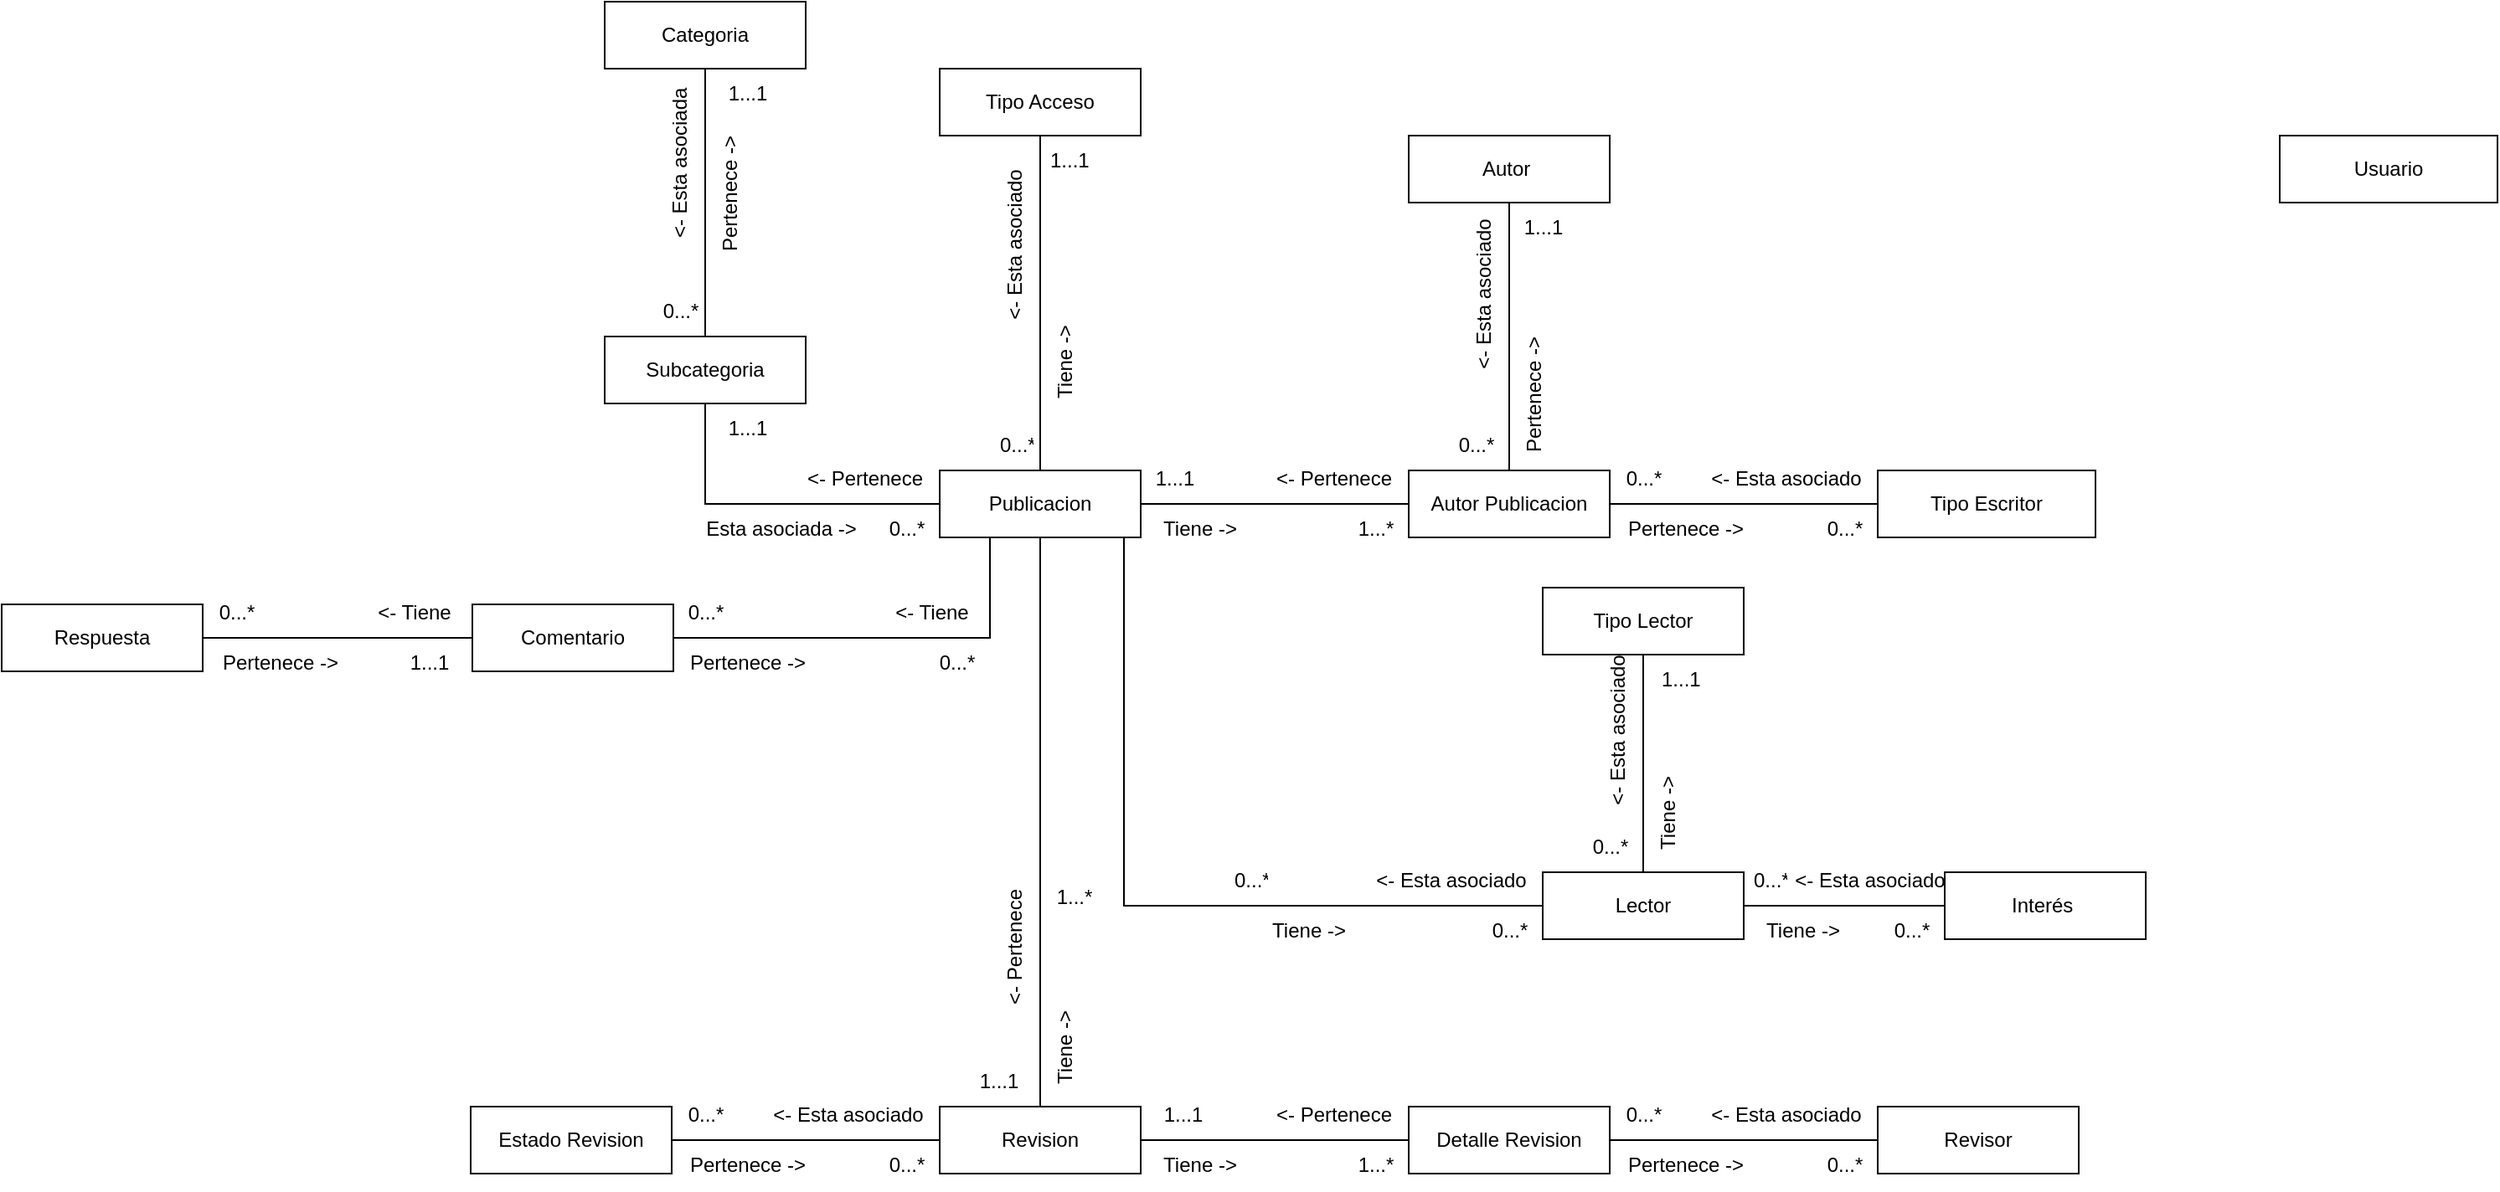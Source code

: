 <mxfile version="21.0.2" type="onedrive"><diagram name="Página-1" id="3qU0cEH95PZRZBuwhE8Y"><mxGraphModel grid="1" page="1" gridSize="10" guides="1" tooltips="1" connect="1" arrows="1" fold="1" pageScale="1" pageWidth="850" pageHeight="1100" math="0" shadow="0"><root><mxCell id="0"/><mxCell id="1" parent="0"/><mxCell id="TWVGEdONUpBeqC1NYzw9-39" style="edgeStyle=orthogonalEdgeStyle;rounded=0;orthogonalLoop=1;jettySize=auto;html=1;exitX=0;exitY=0.5;exitDx=0;exitDy=0;entryX=0.5;entryY=1;entryDx=0;entryDy=0;endArrow=none;endFill=0;movable=0;resizable=0;rotatable=0;deletable=0;editable=0;locked=1;connectable=0;" edge="1" parent="1" source="TWVGEdONUpBeqC1NYzw9-29" target="TWVGEdONUpBeqC1NYzw9-38"><mxGeometry relative="1" as="geometry"><mxPoint x="190" y="299.947" as="targetPoint"/></mxGeometry></mxCell><mxCell id="TWVGEdONUpBeqC1NYzw9-53" style="edgeStyle=orthogonalEdgeStyle;rounded=0;orthogonalLoop=1;jettySize=auto;html=1;exitX=1;exitY=0.5;exitDx=0;exitDy=0;endArrow=none;endFill=0;movable=0;resizable=0;rotatable=0;deletable=0;editable=0;locked=1;connectable=0;" edge="1" parent="1" source="TWVGEdONUpBeqC1NYzw9-29" target="TWVGEdONUpBeqC1NYzw9-52"><mxGeometry relative="1" as="geometry"/></mxCell><mxCell id="TWVGEdONUpBeqC1NYzw9-73" style="edgeStyle=orthogonalEdgeStyle;orthogonalLoop=1;jettySize=auto;html=1;exitX=0.5;exitY=1;exitDx=0;exitDy=0;endArrow=none;endFill=0;rounded=0;movable=0;resizable=0;rotatable=0;deletable=0;editable=0;locked=1;connectable=0;" edge="1" parent="1" source="TWVGEdONUpBeqC1NYzw9-29" target="TWVGEdONUpBeqC1NYzw9-72"><mxGeometry relative="1" as="geometry"/></mxCell><mxCell id="8lJqWoSzJUp6W41D-qKs-16" style="edgeStyle=orthogonalEdgeStyle;rounded=0;orthogonalLoop=1;jettySize=auto;html=1;exitX=0.25;exitY=1;exitDx=0;exitDy=0;entryX=1;entryY=0.5;entryDx=0;entryDy=0;movable=0;resizable=0;rotatable=0;deletable=0;editable=0;locked=1;connectable=0;endArrow=none;endFill=0;" edge="1" parent="1" source="TWVGEdONUpBeqC1NYzw9-29" target="8lJqWoSzJUp6W41D-qKs-15"><mxGeometry relative="1" as="geometry"/></mxCell><mxCell id="O9ZLOXO8K0fChxrOChW--8" style="edgeStyle=orthogonalEdgeStyle;rounded=0;orthogonalLoop=1;jettySize=auto;html=1;exitX=0.75;exitY=1;exitDx=0;exitDy=0;entryX=0;entryY=0.5;entryDx=0;entryDy=0;endArrow=none;endFill=0;" edge="1" parent="1" source="TWVGEdONUpBeqC1NYzw9-29" target="O9ZLOXO8K0fChxrOChW--7"><mxGeometry relative="1" as="geometry"><Array as="points"><mxPoint x="350" y="320"/><mxPoint x="350" y="540"/></Array></mxGeometry></mxCell><mxCell id="TWVGEdONUpBeqC1NYzw9-29" value="Publicacion" style="rounded=0;whiteSpace=wrap;html=1;movable=0;resizable=0;rotatable=0;deletable=0;editable=0;locked=1;connectable=0;" vertex="1" parent="1"><mxGeometry x="240" y="280" width="120" height="40" as="geometry"/></mxCell><mxCell id="TWVGEdONUpBeqC1NYzw9-31" style="edgeStyle=orthogonalEdgeStyle;rounded=0;orthogonalLoop=1;jettySize=auto;html=1;exitX=0.5;exitY=1;exitDx=0;exitDy=0;endArrow=none;endFill=0;movable=0;resizable=0;rotatable=0;deletable=0;editable=0;locked=1;connectable=0;" edge="1" parent="1" source="TWVGEdONUpBeqC1NYzw9-30" target="TWVGEdONUpBeqC1NYzw9-29"><mxGeometry relative="1" as="geometry"/></mxCell><mxCell id="TWVGEdONUpBeqC1NYzw9-30" value="Tipo Acceso" style="rounded=0;whiteSpace=wrap;html=1;movable=0;resizable=0;rotatable=0;deletable=0;editable=0;locked=1;connectable=0;" vertex="1" parent="1"><mxGeometry x="240" y="40" width="120" height="40" as="geometry"/></mxCell><mxCell id="TWVGEdONUpBeqC1NYzw9-32" value="&amp;lt;- Esta asociado" style="text;html=1;strokeColor=none;fillColor=none;align=center;verticalAlign=middle;whiteSpace=wrap;rounded=0;rotation=-90;movable=0;resizable=0;rotatable=0;deletable=0;editable=0;locked=1;connectable=0;" vertex="1" parent="1"><mxGeometry x="220" y="130" width="130" height="30" as="geometry"/></mxCell><mxCell id="TWVGEdONUpBeqC1NYzw9-33" value="Tiene -&amp;gt;" style="text;html=1;strokeColor=none;fillColor=none;align=center;verticalAlign=middle;whiteSpace=wrap;rounded=0;rotation=270;movable=0;resizable=0;rotatable=0;deletable=0;editable=0;locked=1;connectable=0;" vertex="1" parent="1"><mxGeometry x="250" y="200" width="130" height="30" as="geometry"/></mxCell><mxCell id="TWVGEdONUpBeqC1NYzw9-34" value="0...*" style="text;strokeColor=none;fillColor=none;align=left;verticalAlign=middle;spacingLeft=4;spacingRight=4;overflow=hidden;points=[[0,0.5],[1,0.5]];portConstraint=eastwest;rotatable=0;whiteSpace=wrap;html=1;movable=0;resizable=0;deletable=0;editable=0;locked=1;connectable=0;" vertex="1" parent="1"><mxGeometry x="270" y="250" width="30" height="30" as="geometry"/></mxCell><mxCell id="TWVGEdONUpBeqC1NYzw9-35" value="1...1" style="text;strokeColor=none;fillColor=none;align=left;verticalAlign=middle;spacingLeft=4;spacingRight=4;overflow=hidden;points=[[0,0.5],[1,0.5]];portConstraint=eastwest;rotatable=0;whiteSpace=wrap;html=1;movable=0;resizable=0;deletable=0;editable=0;locked=1;connectable=0;" vertex="1" parent="1"><mxGeometry x="300" y="80" width="40" height="30" as="geometry"/></mxCell><mxCell id="TWVGEdONUpBeqC1NYzw9-38" value="Subcategoria" style="rounded=0;whiteSpace=wrap;html=1;movable=0;resizable=0;rotatable=0;deletable=0;editable=0;locked=1;connectable=0;" vertex="1" parent="1"><mxGeometry x="40" y="200" width="120" height="40" as="geometry"/></mxCell><mxCell id="TWVGEdONUpBeqC1NYzw9-40" value="&amp;lt;- Pertenece" style="text;html=1;align=center;verticalAlign=middle;resizable=0;points=[];autosize=1;strokeColor=none;fillColor=none;movable=0;rotatable=0;deletable=0;editable=0;locked=1;connectable=0;" vertex="1" parent="1"><mxGeometry x="150" y="270" width="90" height="30" as="geometry"/></mxCell><mxCell id="TWVGEdONUpBeqC1NYzw9-41" value="1...1" style="text;html=1;align=center;verticalAlign=middle;resizable=0;points=[];autosize=1;strokeColor=none;fillColor=none;movable=0;rotatable=0;deletable=0;editable=0;locked=1;connectable=0;" vertex="1" parent="1"><mxGeometry x="100" y="240" width="50" height="30" as="geometry"/></mxCell><mxCell id="TWVGEdONUpBeqC1NYzw9-42" value="Esta asociada -&amp;gt;" style="text;html=1;align=center;verticalAlign=middle;resizable=0;points=[];autosize=1;strokeColor=none;fillColor=none;movable=0;rotatable=0;deletable=0;editable=0;locked=1;connectable=0;" vertex="1" parent="1"><mxGeometry x="90" y="300" width="110" height="30" as="geometry"/></mxCell><mxCell id="TWVGEdONUpBeqC1NYzw9-44" value="0...*" style="text;html=1;align=center;verticalAlign=middle;resizable=0;points=[];autosize=1;strokeColor=none;fillColor=none;movable=0;rotatable=0;deletable=0;editable=0;locked=1;connectable=0;" vertex="1" parent="1"><mxGeometry x="200" y="300" width="40" height="30" as="geometry"/></mxCell><mxCell id="TWVGEdONUpBeqC1NYzw9-47" style="edgeStyle=orthogonalEdgeStyle;rounded=0;orthogonalLoop=1;jettySize=auto;html=1;exitX=0.5;exitY=1;exitDx=0;exitDy=0;endArrow=none;endFill=0;movable=0;resizable=0;rotatable=0;deletable=0;editable=0;locked=1;connectable=0;" edge="1" parent="1" source="TWVGEdONUpBeqC1NYzw9-46" target="TWVGEdONUpBeqC1NYzw9-38"><mxGeometry relative="1" as="geometry"/></mxCell><mxCell id="TWVGEdONUpBeqC1NYzw9-46" value="Categoria" style="rounded=0;whiteSpace=wrap;html=1;movable=0;resizable=0;rotatable=0;deletable=0;editable=0;locked=1;connectable=0;" vertex="1" parent="1"><mxGeometry x="40" width="120" height="40" as="geometry"/></mxCell><mxCell id="TWVGEdONUpBeqC1NYzw9-48" value="Pertenece -&amp;gt;" style="text;html=1;align=center;verticalAlign=middle;resizable=0;points=[];autosize=1;strokeColor=none;fillColor=none;rotation=270;movable=0;rotatable=0;deletable=0;editable=0;locked=1;connectable=0;" vertex="1" parent="1"><mxGeometry x="70" y="100" width="90" height="30" as="geometry"/></mxCell><mxCell id="TWVGEdONUpBeqC1NYzw9-49" value="1...1" style="text;html=1;align=center;verticalAlign=middle;resizable=0;points=[];autosize=1;strokeColor=none;fillColor=none;movable=0;rotatable=0;deletable=0;editable=0;locked=1;connectable=0;" vertex="1" parent="1"><mxGeometry x="100" y="40" width="50" height="30" as="geometry"/></mxCell><mxCell id="TWVGEdONUpBeqC1NYzw9-50" value="&amp;lt;- Esta asociada&amp;nbsp;" style="text;html=1;align=center;verticalAlign=middle;resizable=0;points=[];autosize=1;strokeColor=none;fillColor=none;rotation=270;movable=0;rotatable=0;deletable=0;editable=0;locked=1;connectable=0;" vertex="1" parent="1"><mxGeometry x="25" y="80" width="120" height="30" as="geometry"/></mxCell><mxCell id="TWVGEdONUpBeqC1NYzw9-51" value="0...*" style="text;html=1;align=center;verticalAlign=middle;resizable=0;points=[];autosize=1;strokeColor=none;fillColor=none;movable=0;rotatable=0;deletable=0;editable=0;locked=1;connectable=0;" vertex="1" parent="1"><mxGeometry x="65" y="170" width="40" height="30" as="geometry"/></mxCell><mxCell id="TWVGEdONUpBeqC1NYzw9-66" style="edgeStyle=orthogonalEdgeStyle;rounded=0;orthogonalLoop=1;jettySize=auto;html=1;endArrow=none;endFill=0;movable=0;resizable=0;rotatable=0;deletable=0;editable=0;locked=1;connectable=0;" edge="1" parent="1" source="TWVGEdONUpBeqC1NYzw9-52" target="TWVGEdONUpBeqC1NYzw9-64"><mxGeometry relative="1" as="geometry"/></mxCell><mxCell id="TWVGEdONUpBeqC1NYzw9-52" value="Autor Publicacion" style="rounded=0;whiteSpace=wrap;html=1;movable=0;resizable=0;rotatable=0;deletable=0;editable=0;locked=1;connectable=0;" vertex="1" parent="1"><mxGeometry x="520" y="280" width="120" height="40" as="geometry"/></mxCell><mxCell id="TWVGEdONUpBeqC1NYzw9-54" value="Tiene -&amp;gt;" style="text;html=1;align=center;verticalAlign=middle;resizable=0;points=[];autosize=1;strokeColor=none;fillColor=none;movable=0;rotatable=0;deletable=0;editable=0;locked=1;connectable=0;" vertex="1" parent="1"><mxGeometry x="360" y="300" width="70" height="30" as="geometry"/></mxCell><mxCell id="TWVGEdONUpBeqC1NYzw9-55" value="1...*" style="text;html=1;align=center;verticalAlign=middle;resizable=0;points=[];autosize=1;strokeColor=none;fillColor=none;movable=0;rotatable=0;deletable=0;editable=0;locked=1;connectable=0;" vertex="1" parent="1"><mxGeometry x="480" y="300" width="40" height="30" as="geometry"/></mxCell><mxCell id="TWVGEdONUpBeqC1NYzw9-56" value="&amp;lt;- Pertenece" style="text;html=1;align=center;verticalAlign=middle;resizable=0;points=[];autosize=1;strokeColor=none;fillColor=none;movable=0;rotatable=0;deletable=0;editable=0;locked=1;connectable=0;" vertex="1" parent="1"><mxGeometry x="430" y="270" width="90" height="30" as="geometry"/></mxCell><mxCell id="TWVGEdONUpBeqC1NYzw9-57" value="1...1" style="text;html=1;align=center;verticalAlign=middle;resizable=0;points=[];autosize=1;strokeColor=none;fillColor=none;movable=0;rotatable=0;deletable=0;editable=0;locked=1;connectable=0;" vertex="1" parent="1"><mxGeometry x="355" y="270" width="50" height="30" as="geometry"/></mxCell><mxCell id="TWVGEdONUpBeqC1NYzw9-59" style="edgeStyle=orthogonalEdgeStyle;rounded=0;orthogonalLoop=1;jettySize=auto;html=1;exitX=0.5;exitY=1;exitDx=0;exitDy=0;endArrow=none;endFill=0;movable=0;resizable=0;rotatable=0;deletable=0;editable=0;locked=1;connectable=0;" edge="1" parent="1" source="TWVGEdONUpBeqC1NYzw9-58" target="TWVGEdONUpBeqC1NYzw9-52"><mxGeometry relative="1" as="geometry"/></mxCell><mxCell id="TWVGEdONUpBeqC1NYzw9-58" value="Autor&amp;nbsp;" style="rounded=0;whiteSpace=wrap;html=1;movable=0;resizable=0;rotatable=0;deletable=0;editable=0;locked=1;connectable=0;" vertex="1" parent="1"><mxGeometry x="520" y="80" width="120" height="40" as="geometry"/></mxCell><mxCell id="TWVGEdONUpBeqC1NYzw9-60" value="Pertenece -&amp;gt;" style="text;html=1;align=center;verticalAlign=middle;resizable=0;points=[];autosize=1;strokeColor=none;fillColor=none;rotation=270;movable=0;rotatable=0;deletable=0;editable=0;locked=1;connectable=0;" vertex="1" parent="1"><mxGeometry x="550" y="220" width="90" height="30" as="geometry"/></mxCell><mxCell id="TWVGEdONUpBeqC1NYzw9-61" value="&amp;lt;- Esta asociado" style="text;html=1;align=center;verticalAlign=middle;resizable=0;points=[];autosize=1;strokeColor=none;fillColor=none;rotation=270;movable=0;rotatable=0;deletable=0;editable=0;locked=1;connectable=0;" vertex="1" parent="1"><mxGeometry x="510" y="160" width="110" height="30" as="geometry"/></mxCell><mxCell id="TWVGEdONUpBeqC1NYzw9-62" value="1...1" style="text;html=1;align=center;verticalAlign=middle;resizable=0;points=[];autosize=1;strokeColor=none;fillColor=none;movable=0;rotatable=0;deletable=0;editable=0;locked=1;connectable=0;" vertex="1" parent="1"><mxGeometry x="575" y="120" width="50" height="30" as="geometry"/></mxCell><mxCell id="TWVGEdONUpBeqC1NYzw9-63" value="0...*" style="text;html=1;align=center;verticalAlign=middle;resizable=0;points=[];autosize=1;strokeColor=none;fillColor=none;movable=0;rotatable=0;deletable=0;editable=0;locked=1;connectable=0;" vertex="1" parent="1"><mxGeometry x="540" y="250" width="40" height="30" as="geometry"/></mxCell><mxCell id="TWVGEdONUpBeqC1NYzw9-64" value="Tipo Escritor" style="rounded=0;whiteSpace=wrap;html=1;movable=0;resizable=0;rotatable=0;deletable=0;editable=0;locked=1;connectable=0;" vertex="1" parent="1"><mxGeometry x="800" y="280" width="130" height="40" as="geometry"/></mxCell><mxCell id="TWVGEdONUpBeqC1NYzw9-67" value="Pertenece -&amp;gt;" style="text;html=1;align=center;verticalAlign=middle;resizable=0;points=[];autosize=1;strokeColor=none;fillColor=none;rotation=0;movable=0;rotatable=0;deletable=0;editable=0;locked=1;connectable=0;" vertex="1" parent="1"><mxGeometry x="640" y="300" width="90" height="30" as="geometry"/></mxCell><mxCell id="TWVGEdONUpBeqC1NYzw9-68" value="0...*" style="text;html=1;align=center;verticalAlign=middle;resizable=0;points=[];autosize=1;strokeColor=none;fillColor=none;movable=0;rotatable=0;deletable=0;editable=0;locked=1;connectable=0;" vertex="1" parent="1"><mxGeometry x="760" y="300" width="40" height="30" as="geometry"/></mxCell><mxCell id="TWVGEdONUpBeqC1NYzw9-69" value="&amp;lt;- Esta asociado" style="text;html=1;align=center;verticalAlign=middle;resizable=0;points=[];autosize=1;strokeColor=none;fillColor=none;rotation=0;movable=0;rotatable=0;deletable=0;editable=0;locked=1;connectable=0;" vertex="1" parent="1"><mxGeometry x="690" y="270" width="110" height="30" as="geometry"/></mxCell><mxCell id="TWVGEdONUpBeqC1NYzw9-70" value="0...*" style="text;html=1;align=center;verticalAlign=middle;resizable=0;points=[];autosize=1;strokeColor=none;fillColor=none;movable=0;rotatable=0;deletable=0;editable=0;locked=1;connectable=0;" vertex="1" parent="1"><mxGeometry x="640" y="270" width="40" height="30" as="geometry"/></mxCell><mxCell id="TWVGEdONUpBeqC1NYzw9-80" style="edgeStyle=orthogonalEdgeStyle;rounded=0;orthogonalLoop=1;jettySize=auto;html=1;exitX=1;exitY=0.5;exitDx=0;exitDy=0;endArrow=none;endFill=0;movable=0;resizable=0;rotatable=0;deletable=0;editable=0;locked=1;connectable=0;" edge="1" parent="1" source="TWVGEdONUpBeqC1NYzw9-72" target="TWVGEdONUpBeqC1NYzw9-79"><mxGeometry relative="1" as="geometry"/></mxCell><mxCell id="TWVGEdONUpBeqC1NYzw9-72" value="Revision" style="rounded=0;whiteSpace=wrap;html=1;movable=0;resizable=0;rotatable=0;deletable=0;editable=0;locked=1;connectable=0;" vertex="1" parent="1"><mxGeometry x="240" y="660" width="120" height="40" as="geometry"/></mxCell><mxCell id="TWVGEdONUpBeqC1NYzw9-74" value="Tiene -&amp;gt;" style="text;html=1;align=center;verticalAlign=middle;resizable=0;points=[];autosize=1;strokeColor=none;fillColor=none;rotation=270;movable=0;rotatable=0;deletable=0;editable=0;locked=1;connectable=0;" vertex="1" parent="1"><mxGeometry x="280" y="610" width="70" height="30" as="geometry"/></mxCell><mxCell id="TWVGEdONUpBeqC1NYzw9-75" value="1...*" style="text;html=1;align=center;verticalAlign=middle;resizable=0;points=[];autosize=1;strokeColor=none;fillColor=none;movable=0;rotatable=0;deletable=0;editable=0;locked=1;connectable=0;" vertex="1" parent="1"><mxGeometry x="300" y="520" width="40" height="30" as="geometry"/></mxCell><mxCell id="TWVGEdONUpBeqC1NYzw9-78" style="edgeStyle=orthogonalEdgeStyle;rounded=0;orthogonalLoop=1;jettySize=auto;html=1;exitX=1;exitY=0.5;exitDx=0;exitDy=0;endArrow=none;endFill=0;movable=0;resizable=0;rotatable=0;deletable=0;editable=0;locked=1;connectable=0;" edge="1" parent="1" source="TWVGEdONUpBeqC1NYzw9-77" target="TWVGEdONUpBeqC1NYzw9-72"><mxGeometry relative="1" as="geometry"/></mxCell><mxCell id="TWVGEdONUpBeqC1NYzw9-77" value="Estado Revision" style="rounded=0;whiteSpace=wrap;html=1;movable=0;resizable=0;rotatable=0;deletable=0;editable=0;locked=1;connectable=0;" vertex="1" parent="1"><mxGeometry x="-40" y="660" width="120" height="40" as="geometry"/></mxCell><mxCell id="TWVGEdONUpBeqC1NYzw9-83" style="edgeStyle=orthogonalEdgeStyle;rounded=0;orthogonalLoop=1;jettySize=auto;html=1;exitX=1;exitY=0.5;exitDx=0;exitDy=0;endArrow=none;endFill=0;movable=0;resizable=0;rotatable=0;deletable=0;editable=0;locked=1;connectable=0;" edge="1" parent="1" source="TWVGEdONUpBeqC1NYzw9-79" target="TWVGEdONUpBeqC1NYzw9-81"><mxGeometry relative="1" as="geometry"/></mxCell><mxCell id="TWVGEdONUpBeqC1NYzw9-79" value="Detalle Revision" style="rounded=0;whiteSpace=wrap;html=1;movable=0;resizable=0;rotatable=0;deletable=0;editable=0;locked=1;connectable=0;" vertex="1" parent="1"><mxGeometry x="520" y="660" width="120" height="40" as="geometry"/></mxCell><mxCell id="TWVGEdONUpBeqC1NYzw9-81" value="Revisor" style="rounded=0;whiteSpace=wrap;html=1;movable=0;resizable=0;rotatable=0;deletable=0;editable=0;locked=1;connectable=0;" vertex="1" parent="1"><mxGeometry x="800" y="660" width="120" height="40" as="geometry"/></mxCell><mxCell id="8lJqWoSzJUp6W41D-qKs-1" value="&amp;lt;- Esta asociado" style="text;html=1;align=center;verticalAlign=middle;resizable=0;points=[];autosize=1;strokeColor=none;fillColor=none;rotation=0;movable=0;rotatable=0;deletable=0;editable=0;locked=1;connectable=0;" vertex="1" parent="1"><mxGeometry x="690" y="650" width="110" height="30" as="geometry"/></mxCell><mxCell id="8lJqWoSzJUp6W41D-qKs-2" value="0...*" style="text;html=1;align=center;verticalAlign=middle;resizable=0;points=[];autosize=1;strokeColor=none;fillColor=none;movable=0;rotatable=0;deletable=0;editable=0;locked=1;connectable=0;" vertex="1" parent="1"><mxGeometry x="640" y="650" width="40" height="30" as="geometry"/></mxCell><mxCell id="8lJqWoSzJUp6W41D-qKs-3" value="Pertenece -&amp;gt;" style="text;html=1;align=center;verticalAlign=middle;resizable=0;points=[];autosize=1;strokeColor=none;fillColor=none;rotation=0;movable=0;rotatable=0;deletable=0;editable=0;locked=1;connectable=0;" vertex="1" parent="1"><mxGeometry x="640" y="680" width="90" height="30" as="geometry"/></mxCell><mxCell id="8lJqWoSzJUp6W41D-qKs-4" value="0...*" style="text;html=1;align=center;verticalAlign=middle;resizable=0;points=[];autosize=1;strokeColor=none;fillColor=none;movable=0;rotatable=0;deletable=0;editable=0;locked=1;connectable=0;" vertex="1" parent="1"><mxGeometry x="760" y="680" width="40" height="30" as="geometry"/></mxCell><mxCell id="8lJqWoSzJUp6W41D-qKs-5" value="Tiene -&amp;gt;" style="text;html=1;align=center;verticalAlign=middle;resizable=0;points=[];autosize=1;strokeColor=none;fillColor=none;movable=0;rotatable=0;deletable=0;editable=0;locked=1;connectable=0;" vertex="1" parent="1"><mxGeometry x="360" y="680" width="70" height="30" as="geometry"/></mxCell><mxCell id="8lJqWoSzJUp6W41D-qKs-6" value="1...*" style="text;html=1;align=center;verticalAlign=middle;resizable=0;points=[];autosize=1;strokeColor=none;fillColor=none;movable=0;rotatable=0;deletable=0;editable=0;locked=1;connectable=0;" vertex="1" parent="1"><mxGeometry x="480" y="680" width="40" height="30" as="geometry"/></mxCell><mxCell id="8lJqWoSzJUp6W41D-qKs-7" value="&amp;lt;- Pertenece" style="text;html=1;align=center;verticalAlign=middle;resizable=0;points=[];autosize=1;strokeColor=none;fillColor=none;movable=0;rotatable=0;deletable=0;editable=0;locked=1;connectable=0;" vertex="1" parent="1"><mxGeometry x="430" y="650" width="90" height="30" as="geometry"/></mxCell><mxCell id="8lJqWoSzJUp6W41D-qKs-8" value="1...1" style="text;html=1;align=center;verticalAlign=middle;resizable=0;points=[];autosize=1;strokeColor=none;fillColor=none;movable=0;rotatable=0;deletable=0;editable=0;locked=1;connectable=0;" vertex="1" parent="1"><mxGeometry x="360" y="650" width="50" height="30" as="geometry"/></mxCell><mxCell id="8lJqWoSzJUp6W41D-qKs-9" value="Pertenece -&amp;gt;" style="text;html=1;align=center;verticalAlign=middle;resizable=0;points=[];autosize=1;strokeColor=none;fillColor=none;rotation=0;movable=0;rotatable=0;deletable=0;editable=0;locked=1;connectable=0;" vertex="1" parent="1"><mxGeometry x="80" y="680" width="90" height="30" as="geometry"/></mxCell><mxCell id="8lJqWoSzJUp6W41D-qKs-10" value="0...*" style="text;html=1;align=center;verticalAlign=middle;resizable=0;points=[];autosize=1;strokeColor=none;fillColor=none;movable=0;rotatable=0;deletable=0;editable=0;locked=1;connectable=0;" vertex="1" parent="1"><mxGeometry x="200" y="680" width="40" height="30" as="geometry"/></mxCell><mxCell id="8lJqWoSzJUp6W41D-qKs-11" value="0...*" style="text;html=1;align=center;verticalAlign=middle;resizable=0;points=[];autosize=1;strokeColor=none;fillColor=none;movable=0;rotatable=0;deletable=0;editable=0;locked=1;connectable=0;" vertex="1" parent="1"><mxGeometry x="80" y="650" width="40" height="30" as="geometry"/></mxCell><mxCell id="8lJqWoSzJUp6W41D-qKs-12" value="&amp;lt;- Esta asociado" style="text;html=1;align=center;verticalAlign=middle;resizable=0;points=[];autosize=1;strokeColor=none;fillColor=none;rotation=0;movable=0;rotatable=0;deletable=0;editable=0;locked=1;connectable=0;" vertex="1" parent="1"><mxGeometry x="130" y="650" width="110" height="30" as="geometry"/></mxCell><mxCell id="8lJqWoSzJUp6W41D-qKs-13" value="&amp;lt;- Pertenece" style="text;html=1;align=center;verticalAlign=middle;resizable=0;points=[];autosize=1;strokeColor=none;fillColor=none;movable=0;rotatable=0;deletable=0;editable=0;locked=1;connectable=0;rotation=270;" vertex="1" parent="1"><mxGeometry x="240" y="550" width="90" height="30" as="geometry"/></mxCell><mxCell id="8lJqWoSzJUp6W41D-qKs-14" value="1...1" style="text;html=1;align=center;verticalAlign=middle;resizable=0;points=[];autosize=1;strokeColor=none;fillColor=none;movable=0;rotatable=0;deletable=0;editable=0;locked=1;connectable=0;rotation=0;" vertex="1" parent="1"><mxGeometry x="250" y="630" width="50" height="30" as="geometry"/></mxCell><mxCell id="O9ZLOXO8K0fChxrOChW--2" style="edgeStyle=orthogonalEdgeStyle;rounded=0;orthogonalLoop=1;jettySize=auto;html=1;exitX=0;exitY=0.5;exitDx=0;exitDy=0;entryX=1;entryY=0.5;entryDx=0;entryDy=0;endArrow=none;endFill=0;movable=0;resizable=0;rotatable=0;deletable=0;editable=0;locked=1;connectable=0;" edge="1" parent="1" source="8lJqWoSzJUp6W41D-qKs-15" target="O9ZLOXO8K0fChxrOChW--1"><mxGeometry relative="1" as="geometry"/></mxCell><mxCell id="8lJqWoSzJUp6W41D-qKs-15" value="Comentario" style="rounded=0;whiteSpace=wrap;html=1;movable=0;resizable=0;rotatable=0;deletable=0;editable=0;locked=1;connectable=0;" vertex="1" parent="1"><mxGeometry x="-39" y="360" width="120" height="40" as="geometry"/></mxCell><mxCell id="8lJqWoSzJUp6W41D-qKs-17" value="&amp;lt;- Tiene" style="text;html=1;align=center;verticalAlign=middle;resizable=0;points=[];autosize=1;strokeColor=none;fillColor=none;movable=0;rotatable=0;deletable=0;editable=0;locked=1;connectable=0;" vertex="1" parent="1"><mxGeometry x="200" y="350" width="70" height="30" as="geometry"/></mxCell><mxCell id="8lJqWoSzJUp6W41D-qKs-18" value="0...*" style="text;html=1;align=center;verticalAlign=middle;resizable=0;points=[];autosize=1;strokeColor=none;fillColor=none;movable=0;rotatable=0;deletable=0;editable=0;locked=1;connectable=0;" vertex="1" parent="1"><mxGeometry x="80" y="350" width="40" height="30" as="geometry"/></mxCell><mxCell id="8lJqWoSzJUp6W41D-qKs-19" value="Pertenece -&amp;gt;" style="text;html=1;align=center;verticalAlign=middle;resizable=0;points=[];autosize=1;strokeColor=none;fillColor=none;rotation=0;movable=0;rotatable=0;deletable=0;editable=0;locked=1;connectable=0;" vertex="1" parent="1"><mxGeometry x="80" y="380" width="90" height="30" as="geometry"/></mxCell><mxCell id="8lJqWoSzJUp6W41D-qKs-20" value="0...*" style="text;html=1;align=center;verticalAlign=middle;resizable=0;points=[];autosize=1;strokeColor=none;fillColor=none;movable=0;rotatable=0;deletable=0;editable=0;locked=1;connectable=0;" vertex="1" parent="1"><mxGeometry x="230" y="380" width="40" height="30" as="geometry"/></mxCell><mxCell id="O9ZLOXO8K0fChxrOChW--1" value="Respuesta" style="rounded=0;whiteSpace=wrap;html=1;movable=0;resizable=0;rotatable=0;deletable=0;editable=0;locked=1;connectable=0;" vertex="1" parent="1"><mxGeometry x="-320" y="360" width="120" height="40" as="geometry"/></mxCell><mxCell id="O9ZLOXO8K0fChxrOChW--3" value="&amp;lt;- Tiene" style="text;html=1;align=center;verticalAlign=middle;resizable=0;points=[];autosize=1;strokeColor=none;fillColor=none;movable=0;rotatable=0;deletable=0;editable=0;locked=1;connectable=0;" vertex="1" parent="1"><mxGeometry x="-109" y="350" width="70" height="30" as="geometry"/></mxCell><mxCell id="O9ZLOXO8K0fChxrOChW--4" value="0...*" style="text;html=1;align=center;verticalAlign=middle;resizable=0;points=[];autosize=1;strokeColor=none;fillColor=none;movable=0;rotatable=0;deletable=0;editable=0;locked=1;connectable=0;" vertex="1" parent="1"><mxGeometry x="-200" y="350" width="40" height="30" as="geometry"/></mxCell><mxCell id="O9ZLOXO8K0fChxrOChW--5" value="Pertenece -&amp;gt;" style="text;html=1;align=center;verticalAlign=middle;resizable=0;points=[];autosize=1;strokeColor=none;fillColor=none;rotation=0;movable=0;rotatable=0;deletable=0;editable=0;locked=1;connectable=0;" vertex="1" parent="1"><mxGeometry x="-199" y="380" width="90" height="30" as="geometry"/></mxCell><mxCell id="O9ZLOXO8K0fChxrOChW--6" value="1...1" style="text;html=1;align=center;verticalAlign=middle;resizable=0;points=[];autosize=1;strokeColor=none;fillColor=none;movable=0;rotatable=0;deletable=0;editable=0;locked=1;connectable=0;" vertex="1" parent="1"><mxGeometry x="-90" y="380" width="50" height="30" as="geometry"/></mxCell><mxCell id="O9ZLOXO8K0fChxrOChW--10" style="edgeStyle=orthogonalEdgeStyle;rounded=0;orthogonalLoop=1;jettySize=auto;html=1;exitX=0.5;exitY=0;exitDx=0;exitDy=0;endArrow=none;endFill=0;movable=0;resizable=0;rotatable=0;deletable=0;editable=0;locked=1;connectable=0;" edge="1" parent="1" source="O9ZLOXO8K0fChxrOChW--7" target="O9ZLOXO8K0fChxrOChW--9"><mxGeometry relative="1" as="geometry"/></mxCell><mxCell id="O9ZLOXO8K0fChxrOChW--22" style="edgeStyle=orthogonalEdgeStyle;rounded=0;orthogonalLoop=1;jettySize=auto;html=1;exitX=1;exitY=0.5;exitDx=0;exitDy=0;endArrow=none;endFill=0;movable=0;resizable=0;rotatable=0;deletable=0;editable=0;locked=1;connectable=0;" edge="1" parent="1" source="O9ZLOXO8K0fChxrOChW--7" target="O9ZLOXO8K0fChxrOChW--21"><mxGeometry relative="1" as="geometry"/></mxCell><mxCell id="O9ZLOXO8K0fChxrOChW--7" value="Lector" style="rounded=0;whiteSpace=wrap;html=1;movable=0;resizable=0;rotatable=0;deletable=0;editable=0;locked=1;connectable=0;" vertex="1" parent="1"><mxGeometry x="600" y="520" width="120" height="40" as="geometry"/></mxCell><mxCell id="O9ZLOXO8K0fChxrOChW--9" value="Tipo Lector" style="rounded=0;whiteSpace=wrap;html=1;movable=0;resizable=0;rotatable=0;deletable=0;editable=0;locked=1;connectable=0;" vertex="1" parent="1"><mxGeometry x="600" y="350" width="120" height="40" as="geometry"/></mxCell><mxCell id="O9ZLOXO8K0fChxrOChW--11" value="Tiene -&amp;gt;" style="text;html=1;align=center;verticalAlign=middle;resizable=0;points=[];autosize=1;strokeColor=none;fillColor=none;movable=0;rotatable=0;deletable=0;editable=0;locked=1;connectable=0;" vertex="1" parent="1"><mxGeometry x="425" y="540" width="70" height="30" as="geometry"/></mxCell><mxCell id="O9ZLOXO8K0fChxrOChW--12" value="0...*" style="text;html=1;align=center;verticalAlign=middle;resizable=0;points=[];autosize=1;strokeColor=none;fillColor=none;movable=0;rotatable=0;deletable=0;editable=0;locked=1;connectable=0;" vertex="1" parent="1"><mxGeometry x="560" y="540" width="40" height="30" as="geometry"/></mxCell><mxCell id="O9ZLOXO8K0fChxrOChW--14" value="0...*" style="text;strokeColor=none;fillColor=none;align=left;verticalAlign=middle;spacingLeft=4;spacingRight=4;overflow=hidden;points=[[0,0.5],[1,0.5]];portConstraint=eastwest;rotatable=0;whiteSpace=wrap;html=1;movable=0;resizable=0;deletable=0;editable=0;locked=1;connectable=0;" vertex="1" parent="1"><mxGeometry x="410" y="510" width="30" height="30" as="geometry"/></mxCell><mxCell id="O9ZLOXO8K0fChxrOChW--16" value="&amp;lt;- Esta asociado" style="text;html=1;align=center;verticalAlign=middle;resizable=0;points=[];autosize=1;strokeColor=none;fillColor=none;rotation=0;movable=0;rotatable=0;deletable=0;editable=0;locked=1;connectable=0;" vertex="1" parent="1"><mxGeometry x="490" y="510" width="110" height="30" as="geometry"/></mxCell><mxCell id="O9ZLOXO8K0fChxrOChW--17" value="Tiene -&amp;gt;" style="text;html=1;align=center;verticalAlign=middle;resizable=0;points=[];autosize=1;strokeColor=none;fillColor=none;movable=0;rotatable=0;deletable=0;editable=0;locked=1;connectable=0;rotation=270;" vertex="1" parent="1"><mxGeometry x="640" y="470" width="70" height="30" as="geometry"/></mxCell><mxCell id="O9ZLOXO8K0fChxrOChW--18" value="1...1" style="text;strokeColor=none;fillColor=none;align=left;verticalAlign=middle;spacingLeft=4;spacingRight=4;overflow=hidden;points=[[0,0.5],[1,0.5]];portConstraint=eastwest;rotatable=0;whiteSpace=wrap;html=1;movable=0;resizable=0;deletable=0;editable=0;locked=1;connectable=0;" vertex="1" parent="1"><mxGeometry x="665" y="390" width="40" height="30" as="geometry"/></mxCell><mxCell id="O9ZLOXO8K0fChxrOChW--19" value="&amp;lt;- Esta asociado" style="text;html=1;strokeColor=none;fillColor=none;align=center;verticalAlign=middle;whiteSpace=wrap;rounded=0;rotation=-90;movable=0;resizable=0;rotatable=0;deletable=0;editable=0;locked=1;connectable=0;" vertex="1" parent="1"><mxGeometry x="580" y="420" width="130" height="30" as="geometry"/></mxCell><mxCell id="O9ZLOXO8K0fChxrOChW--20" value="0...*" style="text;html=1;align=center;verticalAlign=middle;resizable=0;points=[];autosize=1;strokeColor=none;fillColor=none;movable=0;rotatable=0;deletable=0;editable=0;locked=1;connectable=0;" vertex="1" parent="1"><mxGeometry x="620" y="490" width="40" height="30" as="geometry"/></mxCell><mxCell id="O9ZLOXO8K0fChxrOChW--21" value="Interés&amp;nbsp;" style="rounded=0;whiteSpace=wrap;html=1;movable=0;resizable=0;rotatable=0;deletable=0;editable=0;locked=1;connectable=0;" vertex="1" parent="1"><mxGeometry x="840" y="520" width="120" height="40" as="geometry"/></mxCell><mxCell id="O9ZLOXO8K0fChxrOChW--23" value="Tiene -&amp;gt;" style="text;html=1;align=center;verticalAlign=middle;resizable=0;points=[];autosize=1;strokeColor=none;fillColor=none;movable=0;rotatable=0;deletable=0;editable=0;locked=1;connectable=0;rotation=0;" vertex="1" parent="1"><mxGeometry x="720" y="540" width="70" height="30" as="geometry"/></mxCell><mxCell id="O9ZLOXO8K0fChxrOChW--25" value="0...*" style="text;html=1;align=center;verticalAlign=middle;resizable=0;points=[];autosize=1;strokeColor=none;fillColor=none;movable=0;rotatable=0;deletable=0;editable=0;locked=1;connectable=0;" vertex="1" parent="1"><mxGeometry x="800" y="540" width="40" height="30" as="geometry"/></mxCell><mxCell id="O9ZLOXO8K0fChxrOChW--26" value="&amp;lt;- Esta asociado" style="text;html=1;align=center;verticalAlign=middle;resizable=0;points=[];autosize=1;strokeColor=none;fillColor=none;rotation=0;movable=0;rotatable=0;deletable=0;editable=0;locked=1;connectable=0;" vertex="1" parent="1"><mxGeometry x="740" y="510" width="110" height="30" as="geometry"/></mxCell><mxCell id="O9ZLOXO8K0fChxrOChW--27" value="0...*" style="text;strokeColor=none;fillColor=none;align=left;verticalAlign=middle;spacingLeft=4;spacingRight=4;overflow=hidden;points=[[0,0.5],[1,0.5]];portConstraint=eastwest;rotatable=0;whiteSpace=wrap;html=1;movable=0;resizable=0;deletable=0;editable=0;locked=1;connectable=0;" vertex="1" parent="1"><mxGeometry x="720" y="510" width="30" height="30" as="geometry"/></mxCell><mxCell id="i1I-9gcsFx19eWv9t8Kq-8" value="Usuario" style="rounded=0;whiteSpace=wrap;html=1;movable=1;resizable=1;rotatable=1;deletable=1;editable=1;locked=0;connectable=1;" vertex="1" parent="1"><mxGeometry x="1040" y="80" width="130" height="40" as="geometry"/></mxCell></root></mxGraphModel></diagram></mxfile>